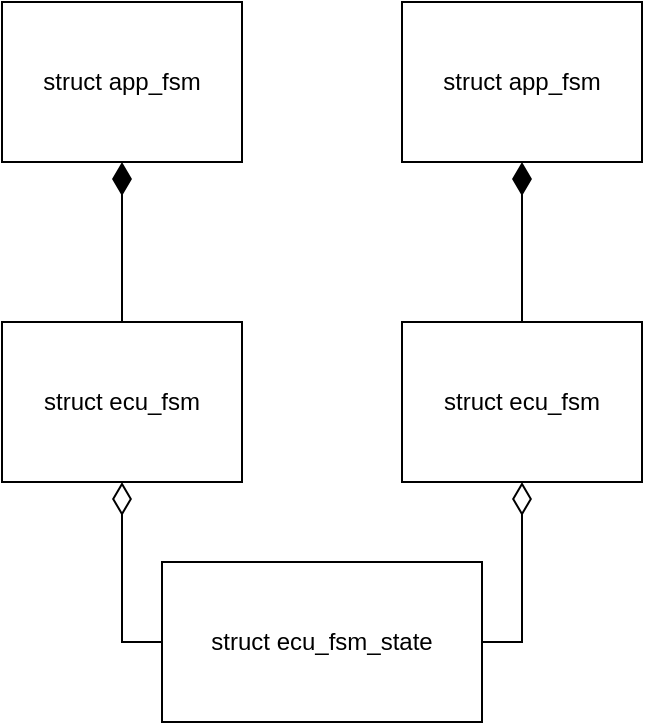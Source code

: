 <mxfile version="22.1.2" type="device" pages="13">
  <diagram id="cz8aX_4aQq5yqWqZPQht" name="state_representation_state_reuse">
    <mxGraphModel dx="1418" dy="828" grid="1" gridSize="10" guides="1" tooltips="1" connect="1" arrows="1" fold="1" page="1" pageScale="1" pageWidth="850" pageHeight="1100" math="0" shadow="0">
      <root>
        <mxCell id="0" />
        <mxCell id="1" parent="0" />
        <mxCell id="172NRiz4VUylmhOpqTl8-1" value="struct ecu_fsm" style="rounded=0;whiteSpace=wrap;html=1;" parent="1" vertex="1">
          <mxGeometry x="160" y="240" width="120" height="80" as="geometry" />
        </mxCell>
        <mxCell id="172NRiz4VUylmhOpqTl8-2" value="" style="endArrow=none;html=1;endSize=12;startArrow=diamondThin;startSize=14;startFill=1;edgeStyle=orthogonalEdgeStyle;align=left;verticalAlign=bottom;rounded=0;exitX=0.5;exitY=1;exitDx=0;exitDy=0;endFill=0;entryX=0.5;entryY=0;entryDx=0;entryDy=0;" parent="1" source="172NRiz4VUylmhOpqTl8-3" target="172NRiz4VUylmhOpqTl8-1" edge="1">
          <mxGeometry x="-1" y="3" relative="1" as="geometry">
            <mxPoint x="290" y="340" as="sourcePoint" />
            <mxPoint x="480" y="200" as="targetPoint" />
          </mxGeometry>
        </mxCell>
        <mxCell id="172NRiz4VUylmhOpqTl8-3" value="struct app_fsm" style="rounded=0;whiteSpace=wrap;html=1;" parent="1" vertex="1">
          <mxGeometry x="160" y="80" width="120" height="80" as="geometry" />
        </mxCell>
        <mxCell id="172NRiz4VUylmhOpqTl8-4" value="" style="endArrow=none;html=1;endSize=12;startArrow=diamondThin;startSize=14;startFill=0;edgeStyle=orthogonalEdgeStyle;align=left;verticalAlign=bottom;rounded=0;exitX=0.5;exitY=1;exitDx=0;exitDy=0;endFill=0;entryX=0;entryY=0.5;entryDx=0;entryDy=0;" parent="1" source="172NRiz4VUylmhOpqTl8-1" target="172NRiz4VUylmhOpqTl8-5" edge="1">
          <mxGeometry x="-1" y="3" relative="1" as="geometry">
            <mxPoint x="190" y="239.76" as="sourcePoint" />
            <mxPoint x="280" y="240" as="targetPoint" />
          </mxGeometry>
        </mxCell>
        <mxCell id="172NRiz4VUylmhOpqTl8-5" value="struct ecu_fsm_state" style="html=1;whiteSpace=wrap;" parent="1" vertex="1">
          <mxGeometry x="240" y="360" width="160" height="80" as="geometry" />
        </mxCell>
        <mxCell id="KQIpblJVJEuzkiOkIQN2-1" value="struct ecu_fsm" style="rounded=0;whiteSpace=wrap;html=1;" parent="1" vertex="1">
          <mxGeometry x="360" y="240" width="120" height="80" as="geometry" />
        </mxCell>
        <mxCell id="KQIpblJVJEuzkiOkIQN2-2" value="" style="endArrow=none;html=1;endSize=12;startArrow=diamondThin;startSize=14;startFill=1;edgeStyle=orthogonalEdgeStyle;align=left;verticalAlign=bottom;rounded=0;exitX=0.5;exitY=1;exitDx=0;exitDy=0;endFill=0;entryX=0.5;entryY=0;entryDx=0;entryDy=0;" parent="1" source="KQIpblJVJEuzkiOkIQN2-3" target="KQIpblJVJEuzkiOkIQN2-1" edge="1">
          <mxGeometry x="-1" y="3" relative="1" as="geometry">
            <mxPoint x="490" y="340" as="sourcePoint" />
            <mxPoint x="680" y="200" as="targetPoint" />
          </mxGeometry>
        </mxCell>
        <mxCell id="KQIpblJVJEuzkiOkIQN2-3" value="struct app_fsm" style="rounded=0;whiteSpace=wrap;html=1;" parent="1" vertex="1">
          <mxGeometry x="360" y="80" width="120" height="80" as="geometry" />
        </mxCell>
        <mxCell id="KQIpblJVJEuzkiOkIQN2-4" value="" style="endArrow=none;html=1;endSize=12;startArrow=diamondThin;startSize=14;startFill=0;edgeStyle=orthogonalEdgeStyle;align=left;verticalAlign=bottom;rounded=0;exitX=0.5;exitY=1;exitDx=0;exitDy=0;endFill=0;entryX=1;entryY=0.5;entryDx=0;entryDy=0;" parent="1" source="KQIpblJVJEuzkiOkIQN2-1" target="172NRiz4VUylmhOpqTl8-5" edge="1">
          <mxGeometry x="-1" y="3" relative="1" as="geometry">
            <mxPoint x="530" y="330" as="sourcePoint" />
            <mxPoint x="550" y="450" as="targetPoint" />
          </mxGeometry>
        </mxCell>
      </root>
    </mxGraphModel>
  </diagram>
  <diagram id="cVjZKleSH91fpr9A25vy" name="ECU_FSM_GET_CONTEXT">
    <mxGraphModel dx="1418" dy="828" grid="1" gridSize="10" guides="1" tooltips="1" connect="1" arrows="1" fold="1" page="1" pageScale="1" pageWidth="850" pageHeight="1100" math="0" shadow="0">
      <root>
        <mxCell id="0" />
        <mxCell id="1" parent="0" />
        <mxCell id="LVvbL9fhnPZm_kMtaf3q-1" value="&lt;font style=&quot;font-size: 20px;&quot;&gt;ECU_FSM_GET_CONTEXT(ecu_fsm_ptr_, type_, member_)&lt;/font&gt;" style="rounded=1;whiteSpace=wrap;html=1;" vertex="1" parent="1">
          <mxGeometry x="120" y="40" width="560" height="80" as="geometry" />
        </mxCell>
        <mxCell id="LVvbL9fhnPZm_kMtaf3q-2" value="&lt;blockquote style=&quot;margin: 0 0 0 40px; border: none; padding: 0px;&quot;&gt;&lt;font style=&quot;font-size: 16px;&quot;&gt;struct app_fsm&amp;nbsp;&lt;br&gt;&lt;/font&gt;&lt;font style=&quot;font-size: 16px;&quot;&gt;&lt;span style=&quot;&quot;&gt;{&lt;br&gt;&lt;/span&gt;&lt;/font&gt;&lt;font style=&quot;font-size: 16px;&quot;&gt;&lt;span style=&quot;&quot;&gt;&lt;span style=&quot;white-space: pre;&quot;&gt; &lt;span style=&quot;white-space: pre;&quot;&gt; &lt;/span&gt;&lt;/span&gt;int app_data1;&lt;/span&gt;&lt;/font&gt;&lt;font style=&quot;font-size: 16px;&quot;&gt;&lt;span style=&quot;&quot;&gt;&lt;br&gt;&lt;/span&gt;&lt;/font&gt;&lt;font style=&quot;font-size: 16px;&quot;&gt;&lt;span style=&quot;&quot;&gt;&lt;span style=&quot;white-space: pre;&quot;&gt; &lt;span style=&quot;white-space: pre;&quot;&gt; &lt;span style=&quot;white-space: pre;&quot;&gt; &lt;/span&gt;&lt;/span&gt;&lt;/span&gt;struct ecu_fsm fsm_member;&lt;br&gt;&lt;/span&gt;&lt;/font&gt;&lt;font style=&quot;font-size: 16px;&quot;&gt;&lt;span style=&quot;&quot;&gt;&lt;span style=&quot;white-space: pre;&quot;&gt; &lt;span style=&quot;white-space: pre;&quot;&gt; &lt;span style=&quot;white-space: pre;&quot;&gt; &lt;/span&gt;&lt;/span&gt;&lt;/span&gt;int app_data2;&lt;br&gt;&lt;/span&gt;&lt;/font&gt;&lt;font style=&quot;font-size: 16px;&quot;&gt;&lt;span style=&quot;&quot;&gt;};&lt;/span&gt;&lt;/font&gt;&lt;/blockquote&gt;" style="rounded=1;whiteSpace=wrap;html=1;align=left;" vertex="1" parent="1">
          <mxGeometry x="240" y="240" width="320" height="200" as="geometry" />
        </mxCell>
        <mxCell id="LVvbL9fhnPZm_kMtaf3q-3" value="&lt;blockquote style=&quot;margin: 0 0 0 40px; border: none; padding: 0px;&quot;&gt;&lt;font style=&quot;font-size: 16px;&quot;&gt;static void running_state_on_entry(struct ecu_fsm *fsm)&lt;/font&gt;&lt;/blockquote&gt;" style="rounded=1;whiteSpace=wrap;html=1;align=center;" vertex="1" parent="1">
          <mxGeometry x="120" y="520" width="560" height="40" as="geometry" />
        </mxCell>
        <mxCell id="LVvbL9fhnPZm_kMtaf3q-4" style="edgeStyle=orthogonalEdgeStyle;rounded=0;orthogonalLoop=1;jettySize=auto;html=1;strokeWidth=1;entryX=0.75;entryY=0.75;entryDx=0;entryDy=0;entryPerimeter=0;" edge="1" parent="1" target="LVvbL9fhnPZm_kMtaf3q-1">
          <mxGeometry relative="1" as="geometry">
            <mxPoint x="540" y="160" as="targetPoint" />
            <mxPoint x="350" y="277" as="sourcePoint" />
            <Array as="points">
              <mxPoint x="350" y="200" />
              <mxPoint x="540" y="200" />
            </Array>
          </mxGeometry>
        </mxCell>
        <mxCell id="LVvbL9fhnPZm_kMtaf3q-5" value="" style="endArrow=classic;html=1;rounded=0;strokeWidth=1;exitX=0.906;exitY=0.55;exitDx=0;exitDy=0;exitPerimeter=0;entryX=0.893;entryY=0.75;entryDx=0;entryDy=0;entryPerimeter=0;" edge="1" parent="1" source="LVvbL9fhnPZm_kMtaf3q-2" target="LVvbL9fhnPZm_kMtaf3q-1">
          <mxGeometry width="50" height="50" relative="1" as="geometry">
            <mxPoint x="492" y="360" as="sourcePoint" />
            <mxPoint x="580" y="99" as="targetPoint" />
            <Array as="points">
              <mxPoint x="620" y="350" />
            </Array>
          </mxGeometry>
        </mxCell>
        <mxCell id="LVvbL9fhnPZm_kMtaf3q-6" value="" style="endArrow=classic;html=1;rounded=0;strokeWidth=1;exitX=0.857;exitY=0.25;exitDx=0;exitDy=0;exitPerimeter=0;" edge="1" parent="1" source="LVvbL9fhnPZm_kMtaf3q-3">
          <mxGeometry width="50" height="50" relative="1" as="geometry">
            <mxPoint x="520" y="510" as="sourcePoint" />
            <mxPoint x="450" y="100" as="targetPoint" />
            <Array as="points">
              <mxPoint x="600" y="480" />
              <mxPoint x="200" y="480" />
              <mxPoint x="200" y="320" />
              <mxPoint x="200" y="160" />
              <mxPoint x="450" y="160" />
            </Array>
          </mxGeometry>
        </mxCell>
      </root>
    </mxGraphModel>
  </diagram>
  <diagram id="8Bu6BpBAjHFbjnLJKfNZ" name="state_transtions_single_state_transition">
    <mxGraphModel dx="1418" dy="828" grid="1" gridSize="10" guides="1" tooltips="1" connect="1" arrows="1" fold="1" page="1" pageScale="1" pageWidth="850" pageHeight="1100" math="0" shadow="0">
      <root>
        <mxCell id="0" />
        <mxCell id="1" parent="0" />
        <mxCell id="TUiSIGys5qwv4LIhvJyc-3" style="edgeStyle=orthogonalEdgeStyle;rounded=0;orthogonalLoop=1;jettySize=auto;html=1;entryX=0;entryY=0.5;entryDx=0;entryDy=0;" parent="1" source="TUiSIGys5qwv4LIhvJyc-1" target="TUiSIGys5qwv4LIhvJyc-2" edge="1">
          <mxGeometry relative="1" as="geometry" />
        </mxCell>
        <mxCell id="TUiSIGys5qwv4LIhvJyc-4" value="STOP_EVENT" style="edgeLabel;html=1;align=center;verticalAlign=middle;resizable=0;points=[];" parent="TUiSIGys5qwv4LIhvJyc-3" vertex="1" connectable="0">
          <mxGeometry x="0.15" y="1" relative="1" as="geometry">
            <mxPoint x="-12" y="-9" as="offset" />
          </mxGeometry>
        </mxCell>
        <mxCell id="TUiSIGys5qwv4LIhvJyc-1" value="RUNNING_STATE" style="rounded=1;whiteSpace=wrap;html=1;" parent="1" vertex="1">
          <mxGeometry x="120" y="280" width="120" height="80" as="geometry" />
        </mxCell>
        <mxCell id="TUiSIGys5qwv4LIhvJyc-2" value="STOPPED_STATE" style="rounded=1;whiteSpace=wrap;html=1;" parent="1" vertex="1">
          <mxGeometry x="400" y="280" width="120" height="80" as="geometry" />
        </mxCell>
      </root>
    </mxGraphModel>
  </diagram>
  <diagram id="MZiI02ah5nRxKtRgS1s1" name="state_transitions_consecutive_state_transition">
    <mxGraphModel dx="978" dy="571" grid="1" gridSize="10" guides="1" tooltips="1" connect="1" arrows="1" fold="1" page="1" pageScale="1" pageWidth="850" pageHeight="1100" math="0" shadow="0">
      <root>
        <mxCell id="0" />
        <mxCell id="1" parent="0" />
        <mxCell id="sqrRaezyyTx6Bx_sE6cp-7" style="edgeStyle=orthogonalEdgeStyle;rounded=0;orthogonalLoop=1;jettySize=auto;html=1;entryX=0;entryY=0.5;entryDx=0;entryDy=0;" edge="1" parent="1" source="sqrRaezyyTx6Bx_sE6cp-9" target="sqrRaezyyTx6Bx_sE6cp-11">
          <mxGeometry relative="1" as="geometry" />
        </mxCell>
        <mxCell id="sqrRaezyyTx6Bx_sE6cp-8" value="START_EVENT" style="edgeLabel;html=1;align=center;verticalAlign=middle;resizable=0;points=[];" vertex="1" connectable="0" parent="sqrRaezyyTx6Bx_sE6cp-7">
          <mxGeometry x="0.15" y="1" relative="1" as="geometry">
            <mxPoint x="-9" y="-9" as="offset" />
          </mxGeometry>
        </mxCell>
        <mxCell id="sqrRaezyyTx6Bx_sE6cp-9" value="STOPPED_STATE" style="rounded=1;whiteSpace=wrap;html=1;" vertex="1" parent="1">
          <mxGeometry x="70" y="320" width="160" height="80" as="geometry" />
        </mxCell>
        <mxCell id="sqrRaezyyTx6Bx_sE6cp-10" style="edgeStyle=orthogonalEdgeStyle;rounded=0;orthogonalLoop=1;jettySize=auto;html=1;entryX=0;entryY=0.5;entryDx=0;entryDy=0;" edge="1" parent="1" source="sqrRaezyyTx6Bx_sE6cp-11" target="sqrRaezyyTx6Bx_sE6cp-12">
          <mxGeometry relative="1" as="geometry" />
        </mxCell>
        <mxCell id="sqrRaezyyTx6Bx_sE6cp-11" value="PREOPERATIONAL_STATE" style="rounded=1;whiteSpace=wrap;html=1;" vertex="1" parent="1">
          <mxGeometry x="320" y="320" width="160" height="80" as="geometry" />
        </mxCell>
        <mxCell id="sqrRaezyyTx6Bx_sE6cp-12" value="OPERATIONAL_STATE" style="rounded=1;whiteSpace=wrap;html=1;" vertex="1" parent="1">
          <mxGeometry x="570" y="320" width="160" height="80" as="geometry" />
        </mxCell>
      </root>
    </mxGraphModel>
  </diagram>
  <diagram id="pM-oj_WRvxXWTQOpzHZQ" name="state_transitions_self_transition">
    <mxGraphModel dx="1418" dy="828" grid="1" gridSize="10" guides="1" tooltips="1" connect="1" arrows="1" fold="1" page="1" pageScale="1" pageWidth="850" pageHeight="1100" math="0" shadow="0">
      <root>
        <mxCell id="0" />
        <mxCell id="1" parent="0" />
        <mxCell id="tXhIUtF5dQ3qmgJRvl7X-1" value="RUNNING_STATE" style="rounded=1;whiteSpace=wrap;html=1;" parent="1" vertex="1">
          <mxGeometry x="40" y="280" width="120" height="80" as="geometry" />
        </mxCell>
        <mxCell id="tXhIUtF5dQ3qmgJRvl7X-2" style="edgeStyle=orthogonalEdgeStyle;rounded=0;orthogonalLoop=1;jettySize=auto;html=1;exitX=1;exitY=0.25;exitDx=0;exitDy=0;entryX=1;entryY=0.75;entryDx=0;entryDy=0;" parent="1" source="tXhIUtF5dQ3qmgJRvl7X-1" target="tXhIUtF5dQ3qmgJRvl7X-1" edge="1">
          <mxGeometry relative="1" as="geometry">
            <Array as="points">
              <mxPoint x="200" y="300" />
              <mxPoint x="200" y="340" />
            </Array>
          </mxGeometry>
        </mxCell>
        <mxCell id="tXhIUtF5dQ3qmgJRvl7X-3" value="RESET_EVENT" style="edgeLabel;html=1;align=center;verticalAlign=middle;resizable=0;points=[];" parent="tXhIUtF5dQ3qmgJRvl7X-2" vertex="1" connectable="0">
          <mxGeometry x="-0.143" relative="1" as="geometry">
            <mxPoint x="20" y="8" as="offset" />
          </mxGeometry>
        </mxCell>
      </root>
    </mxGraphModel>
  </diagram>
  <diagram id="_X2X8tFTJPsWDFsdLYyc" name="event_driven_paradigm_event_driven_state_machine">
    <mxGraphModel dx="1418" dy="828" grid="1" gridSize="10" guides="1" tooltips="1" connect="1" arrows="1" fold="1" page="1" pageScale="1" pageWidth="850" pageHeight="1100" math="0" shadow="0">
      <root>
        <mxCell id="0" />
        <mxCell id="1" parent="0" />
        <mxCell id="lQjFOqyJWv0Zga0OJdYx-4" value="" style="rounded=0;whiteSpace=wrap;html=1;strokeWidth=5;" parent="1" vertex="1">
          <mxGeometry x="360" y="400" width="280" height="160" as="geometry" />
        </mxCell>
        <mxCell id="8rU8OkTXt6TKkVFip4iF-1" value="State Machine" style="rounded=1;whiteSpace=wrap;html=1;" parent="1" vertex="1">
          <mxGeometry x="400" y="440" width="200" height="80" as="geometry" />
        </mxCell>
        <mxCell id="8rU8OkTXt6TKkVFip4iF-5" style="edgeStyle=orthogonalEdgeStyle;rounded=0;orthogonalLoop=1;jettySize=auto;html=1;entryX=0.5;entryY=0;entryDx=0;entryDy=0;endArrow=none;endFill=0;" parent="1" source="8rU8OkTXt6TKkVFip4iF-4" target="8rU8OkTXt6TKkVFip4iF-8" edge="1">
          <mxGeometry relative="1" as="geometry">
            <mxPoint x="520" y="280" as="targetPoint" />
          </mxGeometry>
        </mxCell>
        <mxCell id="8rU8OkTXt6TKkVFip4iF-6" value="ecu_fsm_dispatch(&amp;amp;fsm, &amp;amp;event)" style="edgeLabel;html=1;align=center;verticalAlign=middle;resizable=0;points=[];" parent="8rU8OkTXt6TKkVFip4iF-5" vertex="1" connectable="0">
          <mxGeometry x="-0.398" y="3" relative="1" as="geometry">
            <mxPoint x="-3" y="12" as="offset" />
          </mxGeometry>
        </mxCell>
        <mxCell id="8rU8OkTXt6TKkVFip4iF-4" value="Application" style="rounded=1;whiteSpace=wrap;html=1;" parent="1" vertex="1">
          <mxGeometry x="440" y="260" width="120" height="60" as="geometry" />
        </mxCell>
        <mxCell id="8rU8OkTXt6TKkVFip4iF-14" style="edgeStyle=orthogonalEdgeStyle;rounded=0;orthogonalLoop=1;jettySize=auto;html=1;entryX=0.5;entryY=0;entryDx=0;entryDy=0;" parent="1" source="8rU8OkTXt6TKkVFip4iF-8" target="8rU8OkTXt6TKkVFip4iF-1" edge="1">
          <mxGeometry relative="1" as="geometry">
            <mxPoint x="720" y="280" as="targetPoint" />
          </mxGeometry>
        </mxCell>
        <mxCell id="lQjFOqyJWv0Zga0OJdYx-1" value="" style="html=1;verticalLabelPosition=bottom;labelBackgroundColor=#ffffff;verticalAlign=top;shadow=0;dashed=0;strokeWidth=2;shape=mxgraph.ios7.misc.loading_circle;" parent="1" vertex="1">
          <mxGeometry x="550" y="462.5" width="36.5" height="35" as="geometry" />
        </mxCell>
        <mxCell id="8rU8OkTXt6TKkVFip4iF-8" value="" style="shape=message;html=1;html=1;outlineConnect=0;labelPosition=center;verticalLabelPosition=bottom;align=center;verticalAlign=top;" parent="1" vertex="1">
          <mxGeometry x="470" y="380" width="60" height="40" as="geometry" />
        </mxCell>
        <mxCell id="Dr1AtPpRyJllWMaIkLn9-1" value="" style="verticalLabelPosition=bottom;verticalAlign=top;html=1;shape=mxgraph.basic.tick;fillColor=#33FF33;" parent="1" vertex="1">
          <mxGeometry x="590" y="290" width="50" height="50" as="geometry" />
        </mxCell>
      </root>
    </mxGraphModel>
  </diagram>
  <diagram id="8vPGtiimuQZQuwKuljT_" name="event_driven_paradigm_polling_state_machine">
    <mxGraphModel dx="1418" dy="828" grid="1" gridSize="10" guides="1" tooltips="1" connect="1" arrows="1" fold="1" page="1" pageScale="1" pageWidth="850" pageHeight="1100" math="0" shadow="0">
      <root>
        <mxCell id="0" />
        <mxCell id="1" parent="0" />
        <mxCell id="vzyMFPJZGYbN5SmR1_f5-3" style="edgeStyle=orthogonalEdgeStyle;rounded=0;orthogonalLoop=1;jettySize=auto;html=1;entryX=0.75;entryY=1;entryDx=0;entryDy=0;exitX=0.75;exitY=0;exitDx=0;exitDy=0;" parent="1" source="0xvkM1sQomykO_5ILLYh-1" target="vzyMFPJZGYbN5SmR1_f5-1" edge="1">
          <mxGeometry relative="1" as="geometry" />
        </mxCell>
        <mxCell id="vGLxh1W04k1fisXiRNxk-3" value="case RUNNING_STATE:&lt;br&gt;&lt;span style=&quot;white-space: pre;&quot;&gt; &lt;/span&gt;if (button_pressed &amp;gt;= 5)&lt;br&gt;&lt;span style=&quot;white-space: pre;&quot;&gt; &lt;span style=&quot;white-space: pre;&quot;&gt; &lt;span style=&quot;white-space: pre;&quot;&gt; &lt;/span&gt;&lt;/span&gt;&lt;/span&gt;{&lt;br&gt;&lt;span style=&quot;white-space: pre;&quot;&gt; &lt;span style=&quot;white-space: pre;&quot;&gt; &lt;span style=&quot;white-space: pre;&quot;&gt; &lt;span style=&quot;white-space: pre;&quot;&gt; &lt;/span&gt;&lt;span style=&quot;white-space: pre;&quot;&gt; &lt;/span&gt;&lt;/span&gt;&lt;/span&gt;&lt;/span&gt;button_pressed = 0;&lt;br&gt;&lt;span style=&quot;white-space: pre;&quot;&gt; &lt;/span&gt;&lt;span style=&quot;white-space: pre;&quot;&gt; &lt;span style=&quot;white-space: pre;&quot;&gt; &lt;span style=&quot;white-space: pre;&quot;&gt; &lt;span style=&quot;white-space: pre;&quot;&gt; &lt;/span&gt;&lt;span style=&quot;white-space: pre;&quot;&gt; &lt;/span&gt;&lt;/span&gt;&lt;/span&gt;&lt;/span&gt;state = STOPPED_STATE;&lt;br&gt;&lt;span style=&quot;white-space: pre;&quot;&gt; &lt;span style=&quot;white-space: pre;&quot;&gt; &lt;span style=&quot;white-space: pre;&quot;&gt; &lt;/span&gt;&lt;/span&gt;&lt;/span&gt;}&lt;br&gt;&lt;span style=&quot;white-space: pre;&quot;&gt;&lt;span style=&quot;white-space: pre;&quot;&gt; &lt;span style=&quot;white-space: pre;&quot;&gt; &lt;/span&gt;&lt;/span&gt;&lt;/span&gt;break;" style="edgeLabel;html=1;align=left;verticalAlign=middle;resizable=0;points=[];" parent="vzyMFPJZGYbN5SmR1_f5-3" vertex="1" connectable="0">
          <mxGeometry x="0.275" y="1" relative="1" as="geometry">
            <mxPoint x="-19" y="22" as="offset" />
          </mxGeometry>
        </mxCell>
        <mxCell id="0xvkM1sQomykO_5ILLYh-1" value="State Machine" style="rounded=1;whiteSpace=wrap;html=1;" parent="1" vertex="1">
          <mxGeometry x="280" y="440" width="200" height="80" as="geometry" />
        </mxCell>
        <mxCell id="vzyMFPJZGYbN5SmR1_f5-2" style="edgeStyle=orthogonalEdgeStyle;rounded=0;orthogonalLoop=1;jettySize=auto;html=1;entryX=0.25;entryY=0;entryDx=0;entryDy=0;exitX=0.25;exitY=1;exitDx=0;exitDy=0;" parent="1" source="vzyMFPJZGYbN5SmR1_f5-1" target="0xvkM1sQomykO_5ILLYh-1" edge="1">
          <mxGeometry relative="1" as="geometry" />
        </mxCell>
        <mxCell id="vzyMFPJZGYbN5SmR1_f5-5" value="&lt;div style=&quot;text-align: left;&quot;&gt;if (button was pressed)&lt;/div&gt;&lt;div style=&quot;text-align: left;&quot;&gt;{&lt;/div&gt;&lt;div style=&quot;text-align: left;&quot;&gt;&lt;span style=&quot;white-space: pre;&quot;&gt; &lt;/span&gt;button_pressed++;&lt;br&gt;&lt;/div&gt;&lt;div style=&quot;text-align: left;&quot;&gt;}&lt;/div&gt;" style="edgeLabel;html=1;align=center;verticalAlign=middle;resizable=0;points=[];" parent="vzyMFPJZGYbN5SmR1_f5-2" vertex="1" connectable="0">
          <mxGeometry x="0.325" y="-2" relative="1" as="geometry">
            <mxPoint x="-48" y="-36" as="offset" />
          </mxGeometry>
        </mxCell>
        <mxCell id="vzyMFPJZGYbN5SmR1_f5-1" value="Application" style="rounded=1;whiteSpace=wrap;html=1;" parent="1" vertex="1">
          <mxGeometry x="280" y="200" width="200" height="80" as="geometry" />
        </mxCell>
        <mxCell id="vGLxh1W04k1fisXiRNxk-4" style="edgeStyle=orthogonalEdgeStyle;rounded=0;orthogonalLoop=1;jettySize=auto;html=1;entryX=0.75;entryY=1;entryDx=0;entryDy=0;exitX=0.75;exitY=0;exitDx=0;exitDy=0;" parent="1" source="vGLxh1W04k1fisXiRNxk-6" target="vGLxh1W04k1fisXiRNxk-9" edge="1">
          <mxGeometry relative="1" as="geometry" />
        </mxCell>
        <mxCell id="vGLxh1W04k1fisXiRNxk-5" value="case RUNNING_STATE:&lt;br&gt;&lt;span style=&quot;white-space: pre;&quot;&gt; &lt;/span&gt;if (stop_flag)&lt;br&gt;&lt;span style=&quot;white-space: pre;&quot;&gt; &lt;span style=&quot;white-space: pre;&quot;&gt; &lt;span style=&quot;white-space: pre;&quot;&gt; &lt;/span&gt;&lt;/span&gt;&lt;/span&gt;{&lt;br&gt;&lt;span style=&quot;white-space: pre;&quot;&gt; &lt;/span&gt;&lt;span style=&quot;white-space: pre;&quot;&gt; &lt;span style=&quot;white-space: pre;&quot;&gt; &lt;/span&gt;&lt;span style=&quot;white-space: pre;&quot;&gt; &lt;span style=&quot;white-space: pre;&quot;&gt; &lt;/span&gt;&lt;span style=&quot;white-space: pre;&quot;&gt; &lt;/span&gt;&lt;/span&gt;&lt;/span&gt;stop_flag&amp;nbsp;= false;&lt;br&gt;&lt;span style=&quot;white-space: pre;&quot;&gt; &lt;/span&gt;&lt;span style=&quot;white-space: pre;&quot;&gt; &lt;span style=&quot;white-space: pre;&quot;&gt; &lt;/span&gt;&lt;span style=&quot;white-space: pre;&quot;&gt; &lt;span style=&quot;white-space: pre;&quot;&gt; &lt;/span&gt;&lt;span style=&quot;white-space: pre;&quot;&gt; &lt;/span&gt;&lt;/span&gt;&lt;/span&gt;state = STOPPED_STATE;&lt;br&gt;&lt;span style=&quot;white-space: pre;&quot;&gt; &lt;span style=&quot;white-space: pre;&quot;&gt; &lt;span style=&quot;white-space: pre;&quot;&gt; &lt;/span&gt;&lt;/span&gt;&lt;/span&gt;}&lt;br&gt;&lt;span style=&quot;white-space: pre;&quot;&gt; &lt;span style=&quot;white-space: pre;&quot;&gt; &lt;span style=&quot;white-space: pre;&quot;&gt; &lt;/span&gt;&lt;/span&gt;&lt;/span&gt;break;" style="edgeLabel;html=1;align=left;verticalAlign=middle;resizable=0;points=[];" parent="vGLxh1W04k1fisXiRNxk-4" vertex="1" connectable="0">
          <mxGeometry x="0.275" y="1" relative="1" as="geometry">
            <mxPoint x="-19" y="22" as="offset" />
          </mxGeometry>
        </mxCell>
        <mxCell id="vGLxh1W04k1fisXiRNxk-6" value="State Machine" style="rounded=1;whiteSpace=wrap;html=1;" parent="1" vertex="1">
          <mxGeometry x="360" y="920" width="200" height="80" as="geometry" />
        </mxCell>
        <mxCell id="vGLxh1W04k1fisXiRNxk-7" style="edgeStyle=orthogonalEdgeStyle;rounded=0;orthogonalLoop=1;jettySize=auto;html=1;entryX=0.25;entryY=0;entryDx=0;entryDy=0;exitX=0.25;exitY=1;exitDx=0;exitDy=0;" parent="1" source="vGLxh1W04k1fisXiRNxk-9" target="vGLxh1W04k1fisXiRNxk-6" edge="1">
          <mxGeometry relative="1" as="geometry" />
        </mxCell>
        <mxCell id="vGLxh1W04k1fisXiRNxk-8" value="&lt;div style=&quot;text-align: left;&quot;&gt;if (button was pressed)&lt;/div&gt;&lt;div style=&quot;text-align: left;&quot;&gt;{&lt;/div&gt;&lt;div style=&quot;text-align: left;&quot;&gt;&lt;span style=&quot;white-space: pre;&quot;&gt; &lt;/span&gt;button_pressed++;&lt;br&gt;&lt;/div&gt;&lt;div style=&quot;text-align: left;&quot;&gt;}&lt;/div&gt;&lt;div style=&quot;text-align: left;&quot;&gt;&lt;br&gt;&lt;/div&gt;&lt;div style=&quot;text-align: left;&quot;&gt;if (button_pressed &amp;gt;= 5)&lt;/div&gt;&lt;div style=&quot;text-align: left;&quot;&gt;{&lt;/div&gt;&lt;div style=&quot;text-align: left;&quot;&gt;&lt;span style=&quot;white-space: pre;&quot;&gt; &lt;/span&gt;stop_flag = true;&lt;br&gt;&lt;/div&gt;&lt;div style=&quot;text-align: left;&quot;&gt;}&lt;/div&gt;" style="edgeLabel;html=1;align=center;verticalAlign=middle;resizable=0;points=[];" parent="vGLxh1W04k1fisXiRNxk-7" vertex="1" connectable="0">
          <mxGeometry x="0.325" y="-2" relative="1" as="geometry">
            <mxPoint x="-48" y="-26" as="offset" />
          </mxGeometry>
        </mxCell>
        <mxCell id="vGLxh1W04k1fisXiRNxk-9" value="Application" style="rounded=1;whiteSpace=wrap;html=1;" parent="1" vertex="1">
          <mxGeometry x="360" y="680" width="200" height="80" as="geometry" />
        </mxCell>
        <mxCell id="FOi8Q7j5GaExMyj4cxvf-1" value="" style="verticalLabelPosition=bottom;verticalAlign=top;html=1;shape=mxgraph.basic.x;fillColor=#FF1900;" parent="1" vertex="1">
          <mxGeometry x="500" y="250" width="50" height="50" as="geometry" />
        </mxCell>
        <mxCell id="Ds7nWDGV2b7FM05u4x6E-1" value="" style="verticalLabelPosition=bottom;verticalAlign=top;html=1;shape=mxgraph.basic.x;fillColor=#FF1900;" parent="1" vertex="1">
          <mxGeometry x="580" y="730" width="50" height="50" as="geometry" />
        </mxCell>
      </root>
    </mxGraphModel>
  </diagram>
  <diagram id="T-NZzeJBt7sRYhAvWn0J" name="event_driven_paradigm_multiple_instances">
    <mxGraphModel dx="1182" dy="690" grid="1" gridSize="10" guides="1" tooltips="1" connect="1" arrows="1" fold="1" page="1" pageScale="1" pageWidth="850" pageHeight="1100" math="0" shadow="0">
      <root>
        <mxCell id="0" />
        <mxCell id="1" parent="0" />
        <mxCell id="eWSeHY-4GofKIjpHaa1w-2" value="" style="rounded=0;whiteSpace=wrap;html=1;strokeWidth=5;" parent="1" vertex="1">
          <mxGeometry x="560" y="360" width="200" height="160" as="geometry" />
        </mxCell>
        <mxCell id="eWSeHY-4GofKIjpHaa1w-3" value="LED State Machine" style="rounded=1;whiteSpace=wrap;html=1;" parent="1" vertex="1">
          <mxGeometry x="600" y="400" width="120" height="80" as="geometry" />
        </mxCell>
        <mxCell id="eWSeHY-4GofKIjpHaa1w-4" style="edgeStyle=orthogonalEdgeStyle;rounded=0;orthogonalLoop=1;jettySize=auto;html=1;entryX=0.5;entryY=0;entryDx=0;entryDy=0;exitX=0.5;exitY=1;exitDx=0;exitDy=0;" parent="1" source="WmYedm8gimwqwMUCXJx8-15" target="eWSeHY-4GofKIjpHaa1w-3" edge="1">
          <mxGeometry relative="1" as="geometry">
            <mxPoint x="880" y="280" as="targetPoint" />
            <mxPoint x="660" y="420" as="sourcePoint" />
          </mxGeometry>
        </mxCell>
        <mxCell id="VYzmYGjZj4b4zv2shXgu-1" style="edgeStyle=orthogonalEdgeStyle;rounded=0;orthogonalLoop=1;jettySize=auto;html=1;entryX=0.75;entryY=1;entryDx=0;entryDy=0;exitX=0.75;exitY=0;exitDx=0;exitDy=0;" parent="1" source="VYzmYGjZj4b4zv2shXgu-3" target="VYzmYGjZj4b4zv2shXgu-6" edge="1">
          <mxGeometry relative="1" as="geometry" />
        </mxCell>
        <mxCell id="VYzmYGjZj4b4zv2shXgu-2" value="case OFF_STATE:&lt;br&gt;&lt;span style=&quot;white-space: pre;&quot;&gt; &lt;/span&gt;if (on_flag)&lt;br&gt;&lt;span style=&quot;white-space: pre;&quot;&gt; &lt;span style=&quot;white-space: pre;&quot;&gt; &lt;/span&gt;&lt;/span&gt;{&lt;br&gt;&lt;span style=&quot;white-space: pre;&quot;&gt; &lt;span style=&quot;white-space: pre;&quot;&gt; &lt;span style=&quot;white-space: pre;&quot;&gt; &lt;/span&gt;&lt;/span&gt;&lt;/span&gt;on_flag&amp;nbsp;= false;&lt;br&gt;&lt;span style=&quot;white-space: pre;&quot;&gt; &lt;/span&gt;&lt;span style=&quot;white-space: pre;&quot;&gt; &lt;span style=&quot;white-space: pre;&quot;&gt; &lt;/span&gt;&lt;span style=&quot;white-space: pre;&quot;&gt; &lt;span style=&quot;white-space: pre;&quot;&gt; &lt;span style=&quot;white-space: pre;&quot;&gt; &lt;/span&gt;&lt;/span&gt;&lt;/span&gt;&lt;/span&gt;state = ON_STATE;&lt;br&gt;&lt;span style=&quot;white-space: pre;&quot;&gt; &lt;span style=&quot;white-space: pre;&quot;&gt; &lt;span style=&quot;white-space: pre;&quot;&gt; &lt;/span&gt;&lt;/span&gt;&lt;/span&gt;}&lt;br&gt;&lt;span style=&quot;white-space: pre;&quot;&gt; &lt;span style=&quot;white-space: pre;&quot;&gt; &lt;span style=&quot;white-space: pre;&quot;&gt; &lt;/span&gt;&lt;/span&gt;&lt;/span&gt;break;" style="edgeLabel;html=1;align=left;verticalAlign=middle;resizable=0;points=[];" parent="VYzmYGjZj4b4zv2shXgu-1" vertex="1" connectable="0">
          <mxGeometry x="0.275" y="1" relative="1" as="geometry">
            <mxPoint x="-9" y="22" as="offset" />
          </mxGeometry>
        </mxCell>
        <mxCell id="VYzmYGjZj4b4zv2shXgu-3" value="LED State Machine" style="rounded=1;whiteSpace=wrap;html=1;" parent="1" vertex="1">
          <mxGeometry x="400" y="920" width="120" height="80" as="geometry" />
        </mxCell>
        <mxCell id="VYzmYGjZj4b4zv2shXgu-4" style="edgeStyle=orthogonalEdgeStyle;rounded=0;orthogonalLoop=1;jettySize=auto;html=1;entryX=0.25;entryY=0;entryDx=0;entryDy=0;exitX=0.25;exitY=1;exitDx=0;exitDy=0;" parent="1" source="VYzmYGjZj4b4zv2shXgu-6" target="VYzmYGjZj4b4zv2shXgu-3" edge="1">
          <mxGeometry relative="1" as="geometry" />
        </mxCell>
        <mxCell id="VYzmYGjZj4b4zv2shXgu-5" value="&lt;div style=&quot;text-align: left;&quot;&gt;on_flag = true;&lt;/div&gt;" style="edgeLabel;html=1;align=center;verticalAlign=middle;resizable=0;points=[];" parent="VYzmYGjZj4b4zv2shXgu-4" vertex="1" connectable="0">
          <mxGeometry x="0.325" y="-2" relative="1" as="geometry">
            <mxPoint x="-28" y="-46" as="offset" />
          </mxGeometry>
        </mxCell>
        <mxCell id="VYzmYGjZj4b4zv2shXgu-6" value="Application" style="rounded=1;whiteSpace=wrap;html=1;" parent="1" vertex="1">
          <mxGeometry x="400" y="680" width="120" height="80" as="geometry" />
        </mxCell>
        <mxCell id="VYzmYGjZj4b4zv2shXgu-8" style="edgeStyle=orthogonalEdgeStyle;rounded=0;orthogonalLoop=1;jettySize=auto;html=1;exitX=0.5;exitY=0;exitDx=0;exitDy=0;" parent="1" source="eWSeHY-4GofKIjpHaa1w-5" edge="1">
          <mxGeometry relative="1" as="geometry">
            <mxPoint x="360" y="820" as="targetPoint" />
            <Array as="points">
              <mxPoint x="260" y="820" />
            </Array>
            <mxPoint x="260" y="920" as="sourcePoint" />
          </mxGeometry>
        </mxCell>
        <mxCell id="VYzmYGjZj4b4zv2shXgu-9" value="Another state machine cannot use this&lt;br&gt;shared global flag" style="edgeLabel;html=1;align=center;verticalAlign=middle;resizable=0;points=[];" parent="VYzmYGjZj4b4zv2shXgu-8" vertex="1" connectable="0">
          <mxGeometry x="-0.399" y="-4" relative="1" as="geometry">
            <mxPoint x="6" y="18" as="offset" />
          </mxGeometry>
        </mxCell>
        <mxCell id="WmYedm8gimwqwMUCXJx8-1" value="" style="rounded=0;whiteSpace=wrap;html=1;strokeWidth=5;" parent="1" vertex="1">
          <mxGeometry x="320" y="360" width="200" height="160" as="geometry" />
        </mxCell>
        <mxCell id="WmYedm8gimwqwMUCXJx8-2" value="LED State Machine" style="rounded=1;whiteSpace=wrap;html=1;" parent="1" vertex="1">
          <mxGeometry x="360" y="400" width="120" height="80" as="geometry" />
        </mxCell>
        <mxCell id="WmYedm8gimwqwMUCXJx8-3" style="edgeStyle=orthogonalEdgeStyle;rounded=0;orthogonalLoop=1;jettySize=auto;html=1;entryX=0.5;entryY=0;entryDx=0;entryDy=0;endArrow=none;endFill=0;exitX=0.25;exitY=1;exitDx=0;exitDy=0;" parent="1" source="WmYedm8gimwqwMUCXJx8-5" target="WmYedm8gimwqwMUCXJx8-8" edge="1">
          <mxGeometry relative="1" as="geometry">
            <mxPoint x="290" y="250" as="targetPoint" />
            <mxPoint x="480" y="320" as="sourcePoint" />
            <Array as="points">
              <mxPoint x="510" y="320" />
              <mxPoint x="420" y="320" />
            </Array>
          </mxGeometry>
        </mxCell>
        <mxCell id="WmYedm8gimwqwMUCXJx8-4" value="ecu_fsm_dispatch(&amp;amp;led1, &amp;amp;ON_EVENT1)" style="edgeLabel;html=1;align=center;verticalAlign=middle;resizable=0;points=[];" parent="WmYedm8gimwqwMUCXJx8-3" vertex="1" connectable="0">
          <mxGeometry x="-0.398" y="3" relative="1" as="geometry">
            <mxPoint x="-105" y="-13" as="offset" />
          </mxGeometry>
        </mxCell>
        <mxCell id="WmYedm8gimwqwMUCXJx8-5" value="Application" style="rounded=1;whiteSpace=wrap;html=1;" parent="1" vertex="1">
          <mxGeometry x="480" y="220" width="120" height="60" as="geometry" />
        </mxCell>
        <mxCell id="WmYedm8gimwqwMUCXJx8-6" style="edgeStyle=orthogonalEdgeStyle;rounded=0;orthogonalLoop=1;jettySize=auto;html=1;entryX=0.5;entryY=0;entryDx=0;entryDy=0;" parent="1" source="WmYedm8gimwqwMUCXJx8-8" target="WmYedm8gimwqwMUCXJx8-2" edge="1">
          <mxGeometry relative="1" as="geometry">
            <mxPoint x="640" y="280" as="targetPoint" />
          </mxGeometry>
        </mxCell>
        <mxCell id="WmYedm8gimwqwMUCXJx8-8" value="" style="shape=message;html=1;html=1;outlineConnect=0;labelPosition=center;verticalLabelPosition=bottom;align=center;verticalAlign=top;" parent="1" vertex="1">
          <mxGeometry x="390" y="340" width="60" height="40" as="geometry" />
        </mxCell>
        <mxCell id="WmYedm8gimwqwMUCXJx8-11" style="edgeStyle=orthogonalEdgeStyle;rounded=0;orthogonalLoop=1;jettySize=auto;html=1;entryX=0.5;entryY=0;entryDx=0;entryDy=0;endArrow=none;endFill=0;exitX=0.75;exitY=1;exitDx=0;exitDy=0;" parent="1" source="WmYedm8gimwqwMUCXJx8-5" target="WmYedm8gimwqwMUCXJx8-15" edge="1">
          <mxGeometry relative="1" as="geometry">
            <mxPoint x="760" y="280" as="targetPoint" />
            <mxPoint x="600" y="340" as="sourcePoint" />
            <Array as="points">
              <mxPoint x="570" y="320" />
              <mxPoint x="660" y="320" />
            </Array>
          </mxGeometry>
        </mxCell>
        <mxCell id="WmYedm8gimwqwMUCXJx8-12" value="ecu_fsm_dispatch(&amp;amp;led2, &amp;amp;ON_EVENT2)" style="edgeLabel;html=1;align=center;verticalAlign=middle;resizable=0;points=[];" parent="WmYedm8gimwqwMUCXJx8-11" vertex="1" connectable="0">
          <mxGeometry x="-0.398" y="3" relative="1" as="geometry">
            <mxPoint x="105" y="-7" as="offset" />
          </mxGeometry>
        </mxCell>
        <mxCell id="WmYedm8gimwqwMUCXJx8-15" value="" style="shape=message;html=1;html=1;outlineConnect=0;labelPosition=center;verticalLabelPosition=bottom;align=center;verticalAlign=top;" parent="1" vertex="1">
          <mxGeometry x="630" y="340" width="60" height="40" as="geometry" />
        </mxCell>
        <mxCell id="eWSeHY-4GofKIjpHaa1w-5" value="LED State Machine" style="rounded=1;whiteSpace=wrap;html=1;" parent="1" vertex="1">
          <mxGeometry x="200" y="920" width="120" height="80" as="geometry" />
        </mxCell>
        <mxCell id="Ajtxl5a6tkQIJpJjLn8b-1" value="" style="verticalLabelPosition=bottom;verticalAlign=top;html=1;shape=mxgraph.basic.tick;fillColor=#33FF33;" parent="1" vertex="1">
          <mxGeometry x="620" y="240" width="50" height="50" as="geometry" />
        </mxCell>
        <mxCell id="k0eiJDtSFoEyZhjLoeSU-1" value="" style="verticalLabelPosition=bottom;verticalAlign=top;html=1;shape=mxgraph.basic.x;fillColor=#FF1900;" parent="1" vertex="1">
          <mxGeometry x="310" y="750" width="50" height="50" as="geometry" />
        </mxCell>
      </root>
    </mxGraphModel>
  </diagram>
  <diagram id="luWzODuqCyjM6daEgvPB" name="event_driven_paradigm_events">
    <mxGraphModel dx="1418" dy="916" grid="1" gridSize="10" guides="1" tooltips="1" connect="1" arrows="1" fold="1" page="1" pageScale="1" pageWidth="850" pageHeight="1100" math="0" shadow="0">
      <root>
        <mxCell id="0" />
        <mxCell id="1" parent="0" />
        <mxCell id="pJlyx2xgQfTryNJuAiuz-1" value="Thread1" style="rounded=1;whiteSpace=wrap;html=1;verticalAlign=top;" parent="1" vertex="1">
          <mxGeometry x="120" y="200" width="200" height="200" as="geometry" />
        </mxCell>
        <mxCell id="pJlyx2xgQfTryNJuAiuz-2" value="STOP_EVENT" style="rounded=1;whiteSpace=wrap;html=1;" parent="1" vertex="1">
          <mxGeometry x="160" y="250" width="120" height="60" as="geometry" />
        </mxCell>
        <mxCell id="pJlyx2xgQfTryNJuAiuz-3" value="START_EVENT" style="rounded=1;whiteSpace=wrap;html=1;" parent="1" vertex="1">
          <mxGeometry x="160" y="320" width="120" height="60" as="geometry" />
        </mxCell>
        <mxCell id="pJlyx2xgQfTryNJuAiuz-4" value="Thread2" style="rounded=1;whiteSpace=wrap;html=1;verticalAlign=top;" parent="1" vertex="1">
          <mxGeometry x="360" y="200" width="200" height="200" as="geometry" />
        </mxCell>
        <mxCell id="pJlyx2xgQfTryNJuAiuz-5" value="STOP_EVENT" style="rounded=1;whiteSpace=wrap;html=1;" parent="1" vertex="1">
          <mxGeometry x="400" y="250" width="120" height="60" as="geometry" />
        </mxCell>
        <mxCell id="pJlyx2xgQfTryNJuAiuz-6" value="START_EVENT" style="rounded=1;whiteSpace=wrap;html=1;" parent="1" vertex="1">
          <mxGeometry x="400" y="320" width="120" height="60" as="geometry" />
        </mxCell>
      </root>
    </mxGraphModel>
  </diagram>
  <diagram id="tIiT8_HZVqeka-SsqrRj" name="event_driven_paradigm_event_queue">
    <mxGraphModel dx="1114" dy="720" grid="1" gridSize="10" guides="1" tooltips="1" connect="1" arrows="1" fold="1" page="1" pageScale="1" pageWidth="850" pageHeight="1100" math="0" shadow="0">
      <root>
        <mxCell id="0" />
        <mxCell id="1" parent="0" />
        <mxCell id="o34Is5y4VDbueco9kmkB-20" value="State Machine Thread" style="rounded=1;whiteSpace=wrap;html=1;align=center;verticalAlign=bottom;" parent="1" vertex="1">
          <mxGeometry x="360" y="360" width="240" height="240" as="geometry" />
        </mxCell>
        <mxCell id="o34Is5y4VDbueco9kmkB-22" style="edgeStyle=orthogonalEdgeStyle;rounded=0;orthogonalLoop=1;jettySize=auto;html=1;exitX=1;exitY=0.51;exitDx=0;exitDy=0;exitPerimeter=0;entryX=0.5;entryY=0;entryDx=0;entryDy=0;endArrow=none;endFill=0;" parent="1" source="o34Is5y4VDbueco9kmkB-21" target="Pax4CRlPQ6H4W-rO2Jgk-2" edge="1">
          <mxGeometry relative="1" as="geometry">
            <mxPoint x="670" y="470" as="targetPoint" />
          </mxGeometry>
        </mxCell>
        <mxCell id="o34Is5y4VDbueco9kmkB-23" value="event = queue_read();&lt;br&gt;ecu_fsm_dispatch(fsm, &amp;amp;event);" style="edgeLabel;html=1;align=center;verticalAlign=middle;resizable=0;points=[];" parent="o34Is5y4VDbueco9kmkB-22" vertex="1" connectable="0">
          <mxGeometry x="-0.501" y="2" relative="1" as="geometry">
            <mxPoint x="-2" y="14" as="offset" />
          </mxGeometry>
        </mxCell>
        <mxCell id="o34Is5y4VDbueco9kmkB-21" value="" style="sketch=0;aspect=fixed;pointerEvents=1;shadow=0;dashed=0;html=1;strokeColor=none;labelPosition=center;verticalLabelPosition=bottom;verticalAlign=top;align=center;fillColor=#00188D;shape=mxgraph.azure.queue_generic;rotation=90;" parent="1" vertex="1">
          <mxGeometry x="416" y="310" width="125" height="37.5" as="geometry" />
        </mxCell>
        <mxCell id="o34Is5y4VDbueco9kmkB-24" value="State Machine" style="rounded=1;whiteSpace=wrap;html=1;" parent="1" vertex="1">
          <mxGeometry x="388.5" y="517.5" width="180" height="42.5" as="geometry" />
        </mxCell>
        <mxCell id="Pax4CRlPQ6H4W-rO2Jgk-1" value="" style="html=1;verticalLabelPosition=bottom;labelBackgroundColor=#ffffff;verticalAlign=top;shadow=0;dashed=0;strokeWidth=2;shape=mxgraph.ios7.misc.loading_circle;" parent="1" vertex="1">
          <mxGeometry x="523.5" y="521.25" width="36.5" height="35" as="geometry" />
        </mxCell>
        <mxCell id="Pax4CRlPQ6H4W-rO2Jgk-3" style="edgeStyle=orthogonalEdgeStyle;rounded=0;orthogonalLoop=1;jettySize=auto;html=1;entryX=0.5;entryY=0;entryDx=0;entryDy=0;" parent="1" source="Pax4CRlPQ6H4W-rO2Jgk-2" target="o34Is5y4VDbueco9kmkB-24" edge="1">
          <mxGeometry relative="1" as="geometry" />
        </mxCell>
        <mxCell id="Pax4CRlPQ6H4W-rO2Jgk-2" value="" style="shape=message;html=1;html=1;outlineConnect=0;labelPosition=center;verticalLabelPosition=bottom;align=center;verticalAlign=top;" parent="1" vertex="1">
          <mxGeometry x="458.5" y="460" width="40" height="30" as="geometry" />
        </mxCell>
      </root>
    </mxGraphModel>
  </diagram>
  <diagram id="oyFJbIGrOuJTxsYtG18m" name="event_driven_paradigm_posting_to_event_queue">
    <mxGraphModel dx="918" dy="593" grid="1" gridSize="10" guides="1" tooltips="1" connect="1" arrows="1" fold="1" page="1" pageScale="1" pageWidth="850" pageHeight="1100" math="0" shadow="0">
      <root>
        <mxCell id="0" />
        <mxCell id="1" parent="0" />
        <mxCell id="L5YoExRt7PsWJmsVDJDZ-1" value="State Machine Thread" style="rounded=1;whiteSpace=wrap;html=1;align=center;verticalAlign=bottom;" vertex="1" parent="1">
          <mxGeometry x="360" y="360" width="240" height="240" as="geometry" />
        </mxCell>
        <mxCell id="L5YoExRt7PsWJmsVDJDZ-2" style="edgeStyle=orthogonalEdgeStyle;rounded=0;orthogonalLoop=1;jettySize=auto;html=1;exitX=1;exitY=0.51;exitDx=0;exitDy=0;exitPerimeter=0;entryX=0.5;entryY=0;entryDx=0;entryDy=0;endArrow=none;endFill=0;" edge="1" parent="1" source="L5YoExRt7PsWJmsVDJDZ-4" target="L5YoExRt7PsWJmsVDJDZ-8">
          <mxGeometry relative="1" as="geometry">
            <mxPoint x="670" y="470" as="targetPoint" />
          </mxGeometry>
        </mxCell>
        <mxCell id="L5YoExRt7PsWJmsVDJDZ-3" value="event = queue_read();&lt;br&gt;ecu_fsm_dispatch(fsm, &amp;amp;event);" style="edgeLabel;html=1;align=center;verticalAlign=middle;resizable=0;points=[];" vertex="1" connectable="0" parent="L5YoExRt7PsWJmsVDJDZ-2">
          <mxGeometry x="-0.501" y="2" relative="1" as="geometry">
            <mxPoint x="-2" y="14" as="offset" />
          </mxGeometry>
        </mxCell>
        <mxCell id="L5YoExRt7PsWJmsVDJDZ-4" value="" style="sketch=0;aspect=fixed;pointerEvents=1;shadow=0;dashed=0;html=1;strokeColor=none;labelPosition=center;verticalLabelPosition=bottom;verticalAlign=top;align=center;fillColor=#00188D;shape=mxgraph.azure.queue_generic;rotation=90;" vertex="1" parent="1">
          <mxGeometry x="416" y="310" width="125" height="37.5" as="geometry" />
        </mxCell>
        <mxCell id="L5YoExRt7PsWJmsVDJDZ-5" value="State Machine" style="rounded=1;whiteSpace=wrap;html=1;" vertex="1" parent="1">
          <mxGeometry x="388.5" y="517.5" width="180" height="42.5" as="geometry" />
        </mxCell>
        <mxCell id="L5YoExRt7PsWJmsVDJDZ-6" value="" style="html=1;verticalLabelPosition=bottom;labelBackgroundColor=#ffffff;verticalAlign=top;shadow=0;dashed=0;strokeWidth=2;shape=mxgraph.ios7.misc.loading_circle;" vertex="1" parent="1">
          <mxGeometry x="523.5" y="521.25" width="36.5" height="35" as="geometry" />
        </mxCell>
        <mxCell id="L5YoExRt7PsWJmsVDJDZ-7" style="edgeStyle=orthogonalEdgeStyle;rounded=0;orthogonalLoop=1;jettySize=auto;html=1;entryX=0.5;entryY=0;entryDx=0;entryDy=0;" edge="1" parent="1" source="L5YoExRt7PsWJmsVDJDZ-8" target="L5YoExRt7PsWJmsVDJDZ-5">
          <mxGeometry relative="1" as="geometry" />
        </mxCell>
        <mxCell id="L5YoExRt7PsWJmsVDJDZ-8" value="" style="shape=message;html=1;html=1;outlineConnect=0;labelPosition=center;verticalLabelPosition=bottom;align=center;verticalAlign=top;" vertex="1" parent="1">
          <mxGeometry x="458.5" y="460" width="40" height="30" as="geometry" />
        </mxCell>
        <mxCell id="L5YoExRt7PsWJmsVDJDZ-9" value="" style="verticalLabelPosition=bottom;verticalAlign=top;html=1;shape=mxgraph.basic.tick;fillColor=#33FF33;" vertex="1" parent="1">
          <mxGeometry x="360" y="267.5" width="80" height="80" as="geometry" />
        </mxCell>
        <mxCell id="L5YoExRt7PsWJmsVDJDZ-10" style="edgeStyle=orthogonalEdgeStyle;rounded=0;orthogonalLoop=1;jettySize=auto;html=1;entryX=0;entryY=0.5;entryDx=0;entryDy=0;entryPerimeter=0;exitX=0.5;exitY=0;exitDx=0;exitDy=0;" edge="1" parent="1" source="L5YoExRt7PsWJmsVDJDZ-12" target="L5YoExRt7PsWJmsVDJDZ-4">
          <mxGeometry relative="1" as="geometry">
            <Array as="points">
              <mxPoint x="180" y="160" />
              <mxPoint x="479" y="160" />
            </Array>
          </mxGeometry>
        </mxCell>
        <mxCell id="L5YoExRt7PsWJmsVDJDZ-11" value="queue_post(STOP_EVENT)" style="edgeLabel;html=1;align=center;verticalAlign=middle;resizable=0;points=[];" vertex="1" connectable="0" parent="L5YoExRt7PsWJmsVDJDZ-10">
          <mxGeometry x="-0.366" y="3" relative="1" as="geometry">
            <mxPoint x="39" y="-7" as="offset" />
          </mxGeometry>
        </mxCell>
        <mxCell id="L5YoExRt7PsWJmsVDJDZ-12" value="Thread1" style="rounded=1;whiteSpace=wrap;html=1;verticalAlign=top;" vertex="1" parent="1">
          <mxGeometry x="80" y="200" width="200" height="200" as="geometry" />
        </mxCell>
        <mxCell id="L5YoExRt7PsWJmsVDJDZ-13" value="STOP_EVENT" style="rounded=1;whiteSpace=wrap;html=1;" vertex="1" parent="1">
          <mxGeometry x="120" y="250" width="120" height="60" as="geometry" />
        </mxCell>
        <mxCell id="L5YoExRt7PsWJmsVDJDZ-14" value="START_EVENT" style="rounded=1;whiteSpace=wrap;html=1;" vertex="1" parent="1">
          <mxGeometry x="120" y="320" width="120" height="60" as="geometry" />
        </mxCell>
        <mxCell id="L5YoExRt7PsWJmsVDJDZ-15" style="edgeStyle=orthogonalEdgeStyle;rounded=0;orthogonalLoop=1;jettySize=auto;html=1;entryX=0.005;entryY=0.97;entryDx=0;entryDy=0;entryPerimeter=0;" edge="1" parent="1" source="L5YoExRt7PsWJmsVDJDZ-17" target="L5YoExRt7PsWJmsVDJDZ-4">
          <mxGeometry relative="1" as="geometry">
            <Array as="points">
              <mxPoint x="180" y="440" />
              <mxPoint x="320" y="440" />
              <mxPoint x="320" y="240" />
              <mxPoint x="461" y="240" />
            </Array>
          </mxGeometry>
        </mxCell>
        <mxCell id="L5YoExRt7PsWJmsVDJDZ-16" value="queue_post(START_EVENT)" style="edgeLabel;html=1;align=center;verticalAlign=middle;resizable=0;points=[];" vertex="1" connectable="0" parent="L5YoExRt7PsWJmsVDJDZ-15">
          <mxGeometry x="0.605" y="3" relative="1" as="geometry">
            <mxPoint x="9" y="-7" as="offset" />
          </mxGeometry>
        </mxCell>
        <mxCell id="L5YoExRt7PsWJmsVDJDZ-17" value="Thread2" style="rounded=1;whiteSpace=wrap;html=1;verticalAlign=top;" vertex="1" parent="1">
          <mxGeometry x="80" y="480" width="200" height="200" as="geometry" />
        </mxCell>
        <mxCell id="L5YoExRt7PsWJmsVDJDZ-18" value="STOP_EVENT" style="rounded=1;whiteSpace=wrap;html=1;" vertex="1" parent="1">
          <mxGeometry x="120" y="530" width="120" height="60" as="geometry" />
        </mxCell>
        <mxCell id="L5YoExRt7PsWJmsVDJDZ-19" value="START_EVENT" style="rounded=1;whiteSpace=wrap;html=1;" vertex="1" parent="1">
          <mxGeometry x="120" y="600" width="120" height="60" as="geometry" />
        </mxCell>
      </root>
    </mxGraphModel>
  </diagram>
  <diagram id="veG7PoN_-RCkfzu8VEnL" name="event_driven_paradigm_polling_state_machine_thread_safety">
    <mxGraphModel dx="780" dy="504" grid="1" gridSize="10" guides="1" tooltips="1" connect="1" arrows="1" fold="1" page="1" pageScale="1" pageWidth="850" pageHeight="1100" math="0" shadow="0">
      <root>
        <mxCell id="0" />
        <mxCell id="1" parent="0" />
        <mxCell id="qaqrBV0Ph_WqgRfkhFXA-1" style="edgeStyle=orthogonalEdgeStyle;rounded=0;orthogonalLoop=1;jettySize=auto;html=1;entryX=0.75;entryY=1;entryDx=0;entryDy=0;exitX=0.75;exitY=0;exitDx=0;exitDy=0;" parent="1" source="qaqrBV0Ph_WqgRfkhFXA-3" target="qaqrBV0Ph_WqgRfkhFXA-6" edge="1">
          <mxGeometry relative="1" as="geometry" />
        </mxCell>
        <mxCell id="qaqrBV0Ph_WqgRfkhFXA-2" value="case RUNNING_STATE:&lt;br&gt;&lt;span style=&quot;white-space: pre;&quot;&gt; &lt;/span&gt;mutex_take();&lt;br&gt;&lt;span style=&quot;white-space: pre;&quot;&gt; &lt;span style=&quot;white-space: pre;&quot;&gt; &lt;/span&gt;&lt;/span&gt;if (button_pressed &amp;gt;= 5)&lt;br&gt;&lt;span style=&quot;white-space: pre;&quot;&gt; &lt;span style=&quot;white-space: pre;&quot;&gt; &lt;span style=&quot;white-space: pre;&quot;&gt; &lt;/span&gt;&lt;/span&gt;&lt;/span&gt;{&lt;br&gt;&lt;span style=&quot;white-space: pre;&quot;&gt; &lt;span style=&quot;white-space: pre;&quot;&gt; &lt;span style=&quot;white-space: pre;&quot;&gt; &lt;span style=&quot;white-space: pre;&quot;&gt; &lt;/span&gt;&lt;span style=&quot;white-space: pre;&quot;&gt; &lt;/span&gt;&lt;/span&gt;&lt;/span&gt;&lt;/span&gt;button_pressed = 0;&lt;br&gt;&lt;span style=&quot;white-space: pre;&quot;&gt; &lt;/span&gt;&lt;span style=&quot;white-space: pre;&quot;&gt; &lt;span style=&quot;white-space: pre;&quot;&gt; &lt;span style=&quot;white-space: pre;&quot;&gt; &lt;span style=&quot;white-space: pre;&quot;&gt; &lt;/span&gt;&lt;span style=&quot;white-space: pre;&quot;&gt; &lt;/span&gt;&lt;/span&gt;&lt;/span&gt;&lt;/span&gt;state = STOPPED_STATE;&lt;br&gt;&lt;span style=&quot;white-space: pre;&quot;&gt; &lt;span style=&quot;white-space: pre;&quot;&gt; &lt;span style=&quot;white-space: pre;&quot;&gt; &lt;/span&gt;&lt;/span&gt;&lt;/span&gt;}&lt;br&gt;&lt;span style=&quot;white-space: pre;&quot;&gt; &lt;span style=&quot;white-space: pre;&quot;&gt; &lt;/span&gt;&lt;/span&gt;mutex_release();&lt;br&gt;&lt;span style=&quot;white-space: pre;&quot;&gt;&lt;span style=&quot;white-space: pre;&quot;&gt; &lt;span style=&quot;white-space: pre;&quot;&gt; &lt;/span&gt;&lt;/span&gt;&lt;/span&gt;break;" style="edgeLabel;html=1;align=left;verticalAlign=middle;resizable=0;points=[];" parent="qaqrBV0Ph_WqgRfkhFXA-1" vertex="1" connectable="0">
          <mxGeometry x="0.275" y="1" relative="1" as="geometry">
            <mxPoint x="-19" y="22" as="offset" />
          </mxGeometry>
        </mxCell>
        <mxCell id="qaqrBV0Ph_WqgRfkhFXA-3" value="State Machine" style="rounded=1;whiteSpace=wrap;html=1;" parent="1" vertex="1">
          <mxGeometry x="280" y="440" width="200" height="80" as="geometry" />
        </mxCell>
        <mxCell id="qaqrBV0Ph_WqgRfkhFXA-4" style="edgeStyle=orthogonalEdgeStyle;rounded=0;orthogonalLoop=1;jettySize=auto;html=1;entryX=0.25;entryY=0;entryDx=0;entryDy=0;exitX=0.25;exitY=1;exitDx=0;exitDy=0;" parent="1" source="qaqrBV0Ph_WqgRfkhFXA-6" target="qaqrBV0Ph_WqgRfkhFXA-3" edge="1">
          <mxGeometry relative="1" as="geometry" />
        </mxCell>
        <mxCell id="qaqrBV0Ph_WqgRfkhFXA-5" value="&lt;div style=&quot;text-align: left;&quot;&gt;if (button was pressed)&lt;/div&gt;&lt;div style=&quot;text-align: left;&quot;&gt;{&lt;/div&gt;&lt;div style=&quot;text-align: left;&quot;&gt;&lt;span style=&quot;white-space: pre;&quot;&gt; &lt;/span&gt;mutex_take();&lt;br&gt;&lt;/div&gt;&lt;div style=&quot;text-align: left;&quot;&gt;&lt;span style=&quot;white-space: pre;&quot;&gt; &lt;span style=&quot;white-space: pre;&quot;&gt; &lt;/span&gt;&lt;/span&gt;button_pressed++;&lt;br&gt;&lt;/div&gt;&lt;div style=&quot;text-align: left;&quot;&gt;&lt;span style=&quot;white-space: pre;&quot;&gt; &lt;span style=&quot;white-space: pre;&quot;&gt; &lt;/span&gt;&lt;/span&gt;mutex_release();&lt;br&gt;&lt;/div&gt;&lt;div style=&quot;text-align: left;&quot;&gt;}&lt;/div&gt;" style="edgeLabel;html=1;align=center;verticalAlign=middle;resizable=0;points=[];" parent="qaqrBV0Ph_WqgRfkhFXA-4" vertex="1" connectable="0">
          <mxGeometry x="0.325" y="-2" relative="1" as="geometry">
            <mxPoint x="-48" y="-36" as="offset" />
          </mxGeometry>
        </mxCell>
        <mxCell id="qaqrBV0Ph_WqgRfkhFXA-6" value="Application" style="rounded=1;whiteSpace=wrap;html=1;" parent="1" vertex="1">
          <mxGeometry x="280" y="200" width="200" height="80" as="geometry" />
        </mxCell>
        <mxCell id="thNJG-4XEN61VlZBn3Ie-1" value="" style="verticalLabelPosition=bottom;verticalAlign=top;html=1;shape=mxgraph.basic.x;fillColor=#FF1900;" vertex="1" parent="1">
          <mxGeometry x="500" y="240" width="50" height="50" as="geometry" />
        </mxCell>
      </root>
    </mxGraphModel>
  </diagram>
  <diagram id="8I_pm15_ZxuvNdHiXpPO" name="example">
    <mxGraphModel dx="780" dy="504" grid="1" gridSize="10" guides="1" tooltips="1" connect="1" arrows="1" fold="1" page="1" pageScale="1" pageWidth="850" pageHeight="1100" math="0" shadow="0">
      <root>
        <mxCell id="0" />
        <mxCell id="1" parent="0" />
        <mxCell id="un4xFOZ4VY06HUW24fwX-8" style="edgeStyle=orthogonalEdgeStyle;rounded=0;orthogonalLoop=1;jettySize=auto;html=1;exitX=0;exitY=0.75;exitDx=0;exitDy=0;entryX=1;entryY=0.75;entryDx=0;entryDy=0;" parent="1" source="un4xFOZ4VY06HUW24fwX-1" target="un4xFOZ4VY06HUW24fwX-2" edge="1">
          <mxGeometry relative="1" as="geometry" />
        </mxCell>
        <mxCell id="un4xFOZ4VY06HUW24fwX-9" value="LED_OFF_EVENT" style="edgeLabel;html=1;align=center;verticalAlign=middle;resizable=0;points=[];" parent="un4xFOZ4VY06HUW24fwX-8" vertex="1" connectable="0">
          <mxGeometry x="-0.175" y="1" relative="1" as="geometry">
            <mxPoint x="-10" y="9" as="offset" />
          </mxGeometry>
        </mxCell>
        <mxCell id="un4xFOZ4VY06HUW24fwX-1" value="LED_ON_STATE" style="rounded=1;whiteSpace=wrap;html=1;" parent="1" vertex="1">
          <mxGeometry x="320" y="360" width="160" height="120" as="geometry" />
        </mxCell>
        <mxCell id="un4xFOZ4VY06HUW24fwX-6" style="edgeStyle=orthogonalEdgeStyle;rounded=0;orthogonalLoop=1;jettySize=auto;html=1;exitX=1;exitY=0.25;exitDx=0;exitDy=0;entryX=0;entryY=0.25;entryDx=0;entryDy=0;" parent="1" source="un4xFOZ4VY06HUW24fwX-2" target="un4xFOZ4VY06HUW24fwX-1" edge="1">
          <mxGeometry relative="1" as="geometry" />
        </mxCell>
        <mxCell id="un4xFOZ4VY06HUW24fwX-7" value="LED_ON_EVENT" style="edgeLabel;html=1;align=center;verticalAlign=middle;resizable=0;points=[];" parent="un4xFOZ4VY06HUW24fwX-6" vertex="1" connectable="0">
          <mxGeometry x="-0.055" y="3" relative="1" as="geometry">
            <mxPoint x="4" y="-7" as="offset" />
          </mxGeometry>
        </mxCell>
        <mxCell id="un4xFOZ4VY06HUW24fwX-2" value="LED_OFF_STATE" style="rounded=1;whiteSpace=wrap;html=1;" parent="1" vertex="1">
          <mxGeometry x="40" y="360" width="160" height="120" as="geometry" />
        </mxCell>
        <mxCell id="un4xFOZ4VY06HUW24fwX-4" style="edgeStyle=orthogonalEdgeStyle;rounded=0;orthogonalLoop=1;jettySize=auto;html=1;entryX=0.5;entryY=0;entryDx=0;entryDy=0;exitX=1;exitY=0.5;exitDx=0;exitDy=0;" parent="1" source="OmlZQH77rvaDIAOkosyO-2" target="un4xFOZ4VY06HUW24fwX-2" edge="1">
          <mxGeometry relative="1" as="geometry">
            <mxPoint x="70" y="275" as="sourcePoint" />
          </mxGeometry>
        </mxCell>
        <mxCell id="un4xFOZ4VY06HUW24fwX-5" value="initial" style="edgeLabel;html=1;align=center;verticalAlign=middle;resizable=0;points=[];" parent="un4xFOZ4VY06HUW24fwX-4" vertex="1" connectable="0">
          <mxGeometry x="-0.494" y="1" relative="1" as="geometry">
            <mxPoint x="-38" y="19" as="offset" />
          </mxGeometry>
        </mxCell>
        <mxCell id="OmlZQH77rvaDIAOkosyO-2" value="" style="ellipse;whiteSpace=wrap;html=1;aspect=fixed;fillColor=#000000;" parent="1" vertex="1">
          <mxGeometry x="70" y="270" width="20" height="20" as="geometry" />
        </mxCell>
      </root>
    </mxGraphModel>
  </diagram>
</mxfile>
